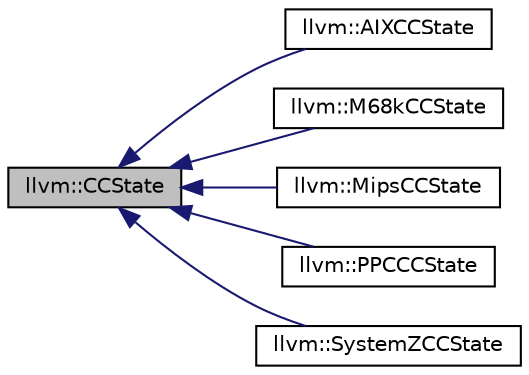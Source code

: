 digraph "llvm::CCState"
{
 // LATEX_PDF_SIZE
  bgcolor="transparent";
  edge [fontname="Helvetica",fontsize="10",labelfontname="Helvetica",labelfontsize="10"];
  node [fontname="Helvetica",fontsize="10",shape=record];
  rankdir="LR";
  Node1 [label="llvm::CCState",height=0.2,width=0.4,color="black", fillcolor="grey75", style="filled", fontcolor="black",tooltip="CCState - This class holds information needed while lowering arguments and return values."];
  Node1 -> Node2 [dir="back",color="midnightblue",fontsize="10",style="solid",fontname="Helvetica"];
  Node2 [label="llvm::AIXCCState",height=0.2,width=0.4,color="black",URL="$classllvm_1_1AIXCCState.html",tooltip=" "];
  Node1 -> Node3 [dir="back",color="midnightblue",fontsize="10",style="solid",fontname="Helvetica"];
  Node3 [label="llvm::M68kCCState",height=0.2,width=0.4,color="black",URL="$structllvm_1_1M68kCCState.html",tooltip="Custom state to propagate llvm type info to register CC assigner."];
  Node1 -> Node4 [dir="back",color="midnightblue",fontsize="10",style="solid",fontname="Helvetica"];
  Node4 [label="llvm::MipsCCState",height=0.2,width=0.4,color="black",URL="$classllvm_1_1MipsCCState.html",tooltip=" "];
  Node1 -> Node5 [dir="back",color="midnightblue",fontsize="10",style="solid",fontname="Helvetica"];
  Node5 [label="llvm::PPCCCState",height=0.2,width=0.4,color="black",URL="$classllvm_1_1PPCCCState.html",tooltip=" "];
  Node1 -> Node6 [dir="back",color="midnightblue",fontsize="10",style="solid",fontname="Helvetica"];
  Node6 [label="llvm::SystemZCCState",height=0.2,width=0.4,color="black",URL="$classllvm_1_1SystemZCCState.html",tooltip=" "];
}
